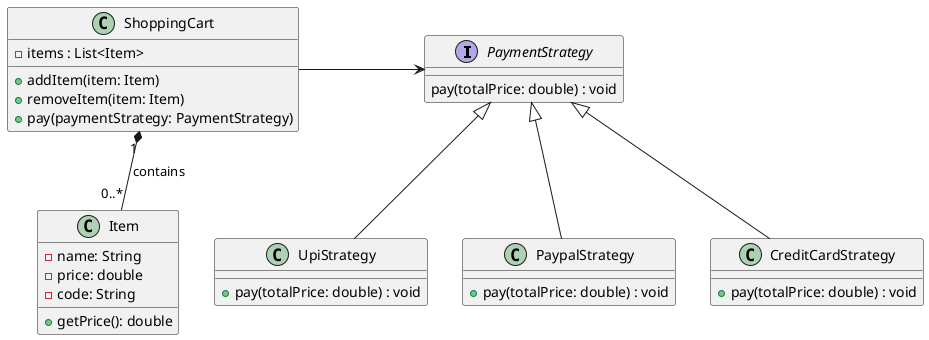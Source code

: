 @startuml
'https://plantuml.com/class-diagram


interface PaymentStrategy {
    pay(totalPrice: double) : void
}

PaymentStrategy <|-- UpiStrategy
PaymentStrategy <|-- PaypalStrategy
PaymentStrategy <|-- CreditCardStrategy

class UpiStrategy {
    + pay(totalPrice: double) : void
}

class PaypalStrategy {
    + pay(totalPrice: double) : void
}

class CreditCardStrategy {
    + pay(totalPrice: double) : void
}

class ShoppingCart {
    - items : List<Item>
    + addItem(item: Item)
    + removeItem(item: Item)
    + pay(paymentStrategy: PaymentStrategy)
}

class Item {
    - name: String
    - price: double
    - code: String
    + getPrice(): double
}

ShoppingCart -right-> PaymentStrategy
ShoppingCart "1" *-- "0..*" Item : contains
@enduml